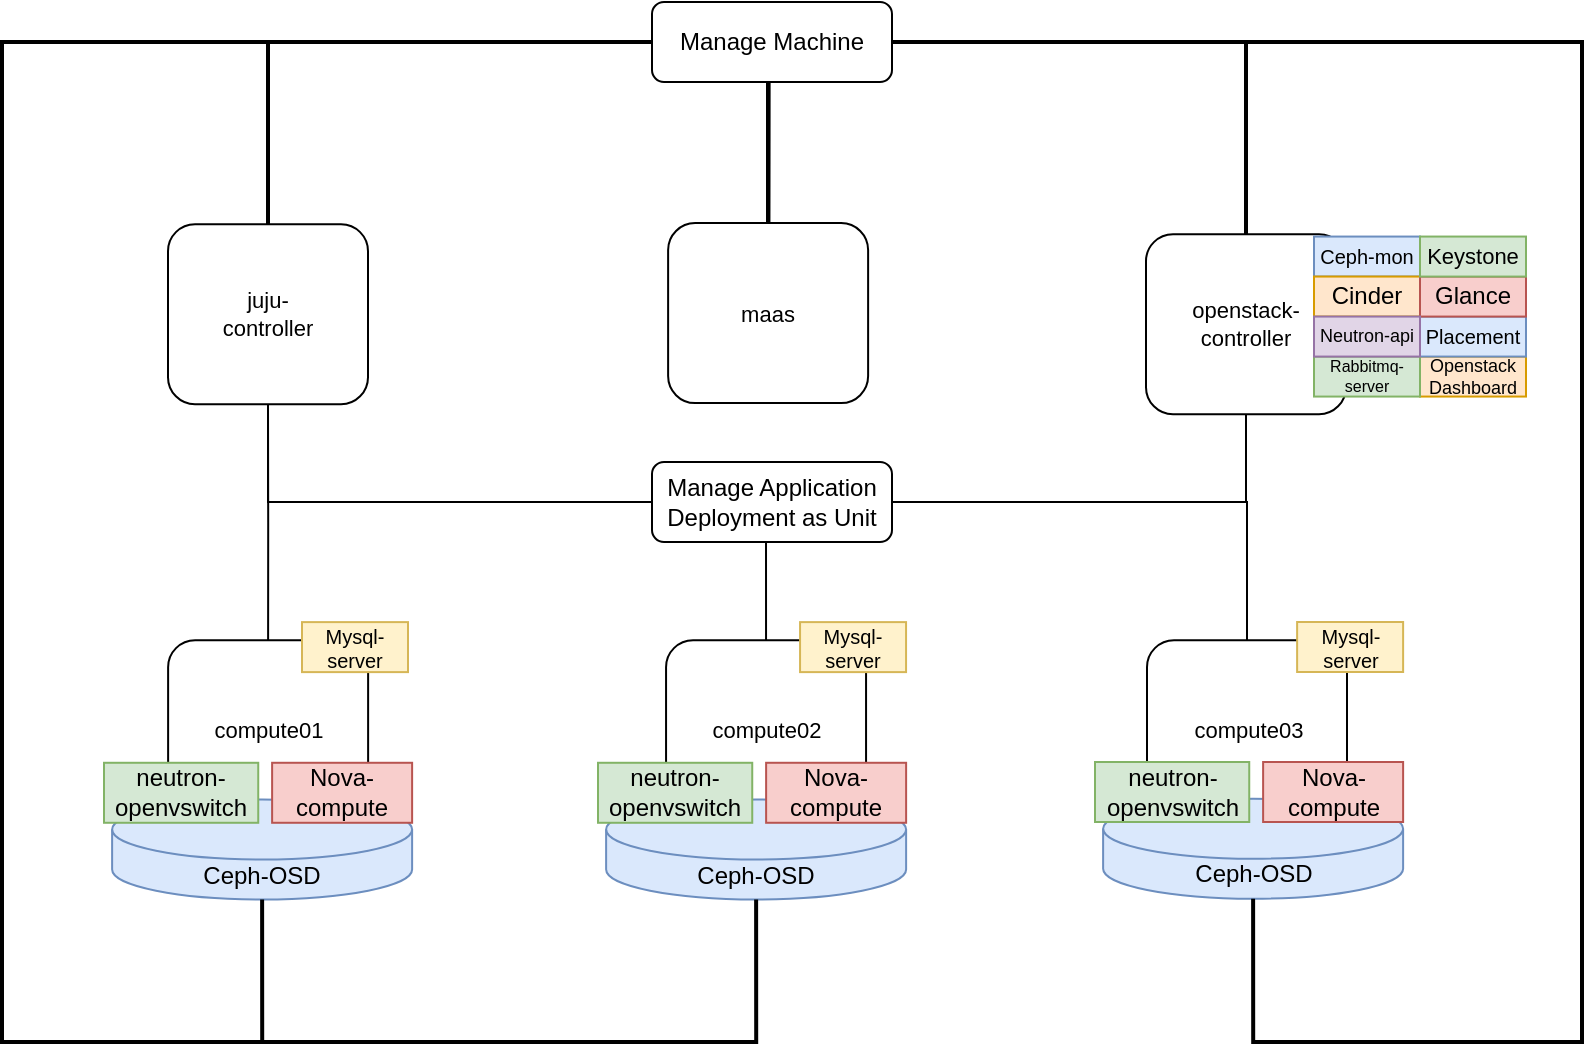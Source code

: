 <mxfile version="22.1.11" type="device">
  <diagram name="Page-1" id="FMDQO14FxJn03gpKzjB7">
    <mxGraphModel dx="928" dy="709" grid="1" gridSize="10" guides="1" tooltips="1" connect="1" arrows="1" fold="1" page="1" pageScale="1" pageWidth="850" pageHeight="1100" math="0" shadow="0">
      <root>
        <mxCell id="0" />
        <mxCell id="1" parent="0" />
        <mxCell id="PFCKEE9JF0YpAV6cYUuB-60" value="" style="group" vertex="1" connectable="0" parent="1">
          <mxGeometry x="106" y="302" width="117" height="109.12" as="geometry" />
        </mxCell>
        <mxCell id="PFCKEE9JF0YpAV6cYUuB-4" value="" style="rounded=1;whiteSpace=wrap;html=1;" vertex="1" parent="PFCKEE9JF0YpAV6cYUuB-60">
          <mxGeometry x="17" y="19.12" width="100" height="90" as="geometry" />
        </mxCell>
        <mxCell id="PFCKEE9JF0YpAV6cYUuB-5" value="" style="shape=image;verticalLabelPosition=bottom;labelBackgroundColor=default;verticalAlign=top;aspect=fixed;imageAspect=0;image=https://dashboard.snapcraft.io/site_media/appmedia/2018/11/image-juju-256.svg.png;" vertex="1" parent="PFCKEE9JF0YpAV6cYUuB-60">
          <mxGeometry width="55.12" height="55.12" as="geometry" />
        </mxCell>
        <mxCell id="PFCKEE9JF0YpAV6cYUuB-44" value="juju-controller" style="text;html=1;strokeColor=none;fillColor=none;align=center;verticalAlign=middle;whiteSpace=wrap;rounded=0;fontSize=11;fontFamily=Helvetica;fontColor=default;" vertex="1" parent="PFCKEE9JF0YpAV6cYUuB-60">
          <mxGeometry x="37" y="49.12" width="60" height="30" as="geometry" />
        </mxCell>
        <mxCell id="PFCKEE9JF0YpAV6cYUuB-61" value="" style="group" vertex="1" connectable="0" parent="1">
          <mxGeometry x="350" y="302" width="123.06" height="108.56" as="geometry" />
        </mxCell>
        <mxCell id="PFCKEE9JF0YpAV6cYUuB-2" value="" style="rounded=1;whiteSpace=wrap;html=1;" vertex="1" parent="PFCKEE9JF0YpAV6cYUuB-61">
          <mxGeometry x="23.06" y="18.56" width="100" height="90" as="geometry" />
        </mxCell>
        <mxCell id="PFCKEE9JF0YpAV6cYUuB-3" value="" style="shape=image;verticalLabelPosition=bottom;labelBackgroundColor=default;verticalAlign=top;aspect=fixed;imageAspect=0;image=https://images.g2crowd.com/uploads/product/image/social_landscape/social_landscape_7c9fcf92115827bb20fe036eb42d7daa/canonical-maas.png;clipPath=inset(4.43% 24.67% 3.8% 26%);" vertex="1" parent="PFCKEE9JF0YpAV6cYUuB-61">
          <mxGeometry width="61.24" height="60" as="geometry" />
        </mxCell>
        <mxCell id="PFCKEE9JF0YpAV6cYUuB-43" value="maas" style="text;html=1;strokeColor=none;fillColor=none;align=center;verticalAlign=middle;whiteSpace=wrap;rounded=0;fontSize=11;fontFamily=Helvetica;fontColor=default;" vertex="1" parent="PFCKEE9JF0YpAV6cYUuB-61">
          <mxGeometry x="43.06" y="48.56" width="60" height="30" as="geometry" />
        </mxCell>
        <mxCell id="PFCKEE9JF0YpAV6cYUuB-91" value="" style="group" vertex="1" connectable="0" parent="1">
          <mxGeometry x="586.5" y="510" width="166" height="148.39" as="geometry" />
        </mxCell>
        <mxCell id="PFCKEE9JF0YpAV6cYUuB-11" value="" style="group" vertex="1" connectable="0" parent="PFCKEE9JF0YpAV6cYUuB-91">
          <mxGeometry x="12" width="114" height="140.68" as="geometry" />
        </mxCell>
        <mxCell id="PFCKEE9JF0YpAV6cYUuB-12" value="" style="rounded=1;whiteSpace=wrap;html=1;" vertex="1" parent="PFCKEE9JF0YpAV6cYUuB-11">
          <mxGeometry x="14" y="19.12" width="100" height="90" as="geometry" />
        </mxCell>
        <mxCell id="PFCKEE9JF0YpAV6cYUuB-13" value="" style="shape=image;verticalLabelPosition=bottom;labelBackgroundColor=default;verticalAlign=top;aspect=fixed;imageAspect=0;image=https://dashboard.snapcraft.io/site_media/appmedia/2023/06/OpenStack-Logo-Mark_1.png;" vertex="1" parent="PFCKEE9JF0YpAV6cYUuB-11">
          <mxGeometry width="45.12" height="45.12" as="geometry" />
        </mxCell>
        <mxCell id="PFCKEE9JF0YpAV6cYUuB-16" value="compute03" style="text;html=1;align=center;verticalAlign=middle;resizable=0;points=[];autosize=1;strokeColor=none;fillColor=none;fontSize=11;fontFamily=Helvetica;fontColor=default;" vertex="1" parent="PFCKEE9JF0YpAV6cYUuB-11">
          <mxGeometry x="24" y="49.12" width="80" height="30" as="geometry" />
        </mxCell>
        <mxCell id="PFCKEE9JF0YpAV6cYUuB-71" value="" style="group" vertex="1" connectable="0" parent="PFCKEE9JF0YpAV6cYUuB-91">
          <mxGeometry y="80" width="154.06" height="68.39" as="geometry" />
        </mxCell>
        <mxCell id="PFCKEE9JF0YpAV6cYUuB-72" value="Ceph-OSD" style="shape=cylinder3;whiteSpace=wrap;html=1;boundedLbl=1;backgroundOutline=1;size=15;fillColor=#dae8fc;strokeColor=#6c8ebf;" vertex="1" parent="PFCKEE9JF0YpAV6cYUuB-71">
          <mxGeometry x="4.06" y="18.39" width="150" height="50" as="geometry" />
        </mxCell>
        <mxCell id="PFCKEE9JF0YpAV6cYUuB-73" value="neutron-openvswitch" style="rounded=0;whiteSpace=wrap;html=1;fillColor=#d5e8d4;strokeColor=#82b366;" vertex="1" parent="PFCKEE9JF0YpAV6cYUuB-71">
          <mxGeometry width="77.12" height="30" as="geometry" />
        </mxCell>
        <mxCell id="PFCKEE9JF0YpAV6cYUuB-74" value="Nova-compute" style="rounded=0;whiteSpace=wrap;html=1;fillColor=#f8cecc;strokeColor=#b85450;" vertex="1" parent="PFCKEE9JF0YpAV6cYUuB-71">
          <mxGeometry x="84.06" width="70" height="30" as="geometry" />
        </mxCell>
        <mxCell id="PFCKEE9JF0YpAV6cYUuB-81" value="Mysql-server" style="rounded=0;whiteSpace=wrap;html=1;fontSize=10;fillColor=#fff2cc;strokeColor=#d6b656;" vertex="1" parent="PFCKEE9JF0YpAV6cYUuB-91">
          <mxGeometry x="101.06" y="10" width="53" height="25" as="geometry" />
        </mxCell>
        <mxCell id="PFCKEE9JF0YpAV6cYUuB-92" value="" style="group" vertex="1" connectable="0" parent="1">
          <mxGeometry x="338" y="510" width="174.03" height="148.78" as="geometry" />
        </mxCell>
        <mxCell id="PFCKEE9JF0YpAV6cYUuB-17" value="" style="group" vertex="1" connectable="0" parent="PFCKEE9JF0YpAV6cYUuB-92">
          <mxGeometry x="20.03" width="134" height="130.68" as="geometry" />
        </mxCell>
        <mxCell id="PFCKEE9JF0YpAV6cYUuB-18" value="" style="rounded=1;whiteSpace=wrap;html=1;" vertex="1" parent="PFCKEE9JF0YpAV6cYUuB-17">
          <mxGeometry x="14" y="19.12" width="100" height="90" as="geometry" />
        </mxCell>
        <mxCell id="PFCKEE9JF0YpAV6cYUuB-19" value="" style="shape=image;verticalLabelPosition=bottom;labelBackgroundColor=default;verticalAlign=top;aspect=fixed;imageAspect=0;image=https://dashboard.snapcraft.io/site_media/appmedia/2023/06/OpenStack-Logo-Mark_1.png;" vertex="1" parent="PFCKEE9JF0YpAV6cYUuB-17">
          <mxGeometry width="45.12" height="45.12" as="geometry" />
        </mxCell>
        <mxCell id="PFCKEE9JF0YpAV6cYUuB-21" value="compute02" style="text;html=1;align=center;verticalAlign=middle;resizable=0;points=[];autosize=1;strokeColor=none;fillColor=none;fontSize=11;fontFamily=Helvetica;fontColor=default;" vertex="1" parent="PFCKEE9JF0YpAV6cYUuB-17">
          <mxGeometry x="24" y="49.12" width="80" height="30" as="geometry" />
        </mxCell>
        <mxCell id="PFCKEE9JF0YpAV6cYUuB-88" value="Mysql-server" style="rounded=0;whiteSpace=wrap;html=1;fontSize=10;fillColor=#fff2cc;strokeColor=#d6b656;" vertex="1" parent="PFCKEE9JF0YpAV6cYUuB-17">
          <mxGeometry x="81" y="10.06" width="53" height="25" as="geometry" />
        </mxCell>
        <mxCell id="PFCKEE9JF0YpAV6cYUuB-67" value="" style="group" vertex="1" connectable="0" parent="PFCKEE9JF0YpAV6cYUuB-92">
          <mxGeometry y="80.39" width="154.06" height="68.39" as="geometry" />
        </mxCell>
        <mxCell id="PFCKEE9JF0YpAV6cYUuB-68" value="Ceph-OSD" style="shape=cylinder3;whiteSpace=wrap;html=1;boundedLbl=1;backgroundOutline=1;size=15;fillColor=#dae8fc;strokeColor=#6c8ebf;" vertex="1" parent="PFCKEE9JF0YpAV6cYUuB-67">
          <mxGeometry x="4.06" y="18.39" width="150" height="50" as="geometry" />
        </mxCell>
        <mxCell id="PFCKEE9JF0YpAV6cYUuB-69" value="neutron-openvswitch" style="rounded=0;whiteSpace=wrap;html=1;fillColor=#d5e8d4;strokeColor=#82b366;" vertex="1" parent="PFCKEE9JF0YpAV6cYUuB-67">
          <mxGeometry width="77.12" height="30" as="geometry" />
        </mxCell>
        <mxCell id="PFCKEE9JF0YpAV6cYUuB-70" value="Nova-compute" style="rounded=0;whiteSpace=wrap;html=1;fillColor=#f8cecc;strokeColor=#b85450;" vertex="1" parent="PFCKEE9JF0YpAV6cYUuB-67">
          <mxGeometry x="84.06" width="70" height="30" as="geometry" />
        </mxCell>
        <mxCell id="PFCKEE9JF0YpAV6cYUuB-93" value="" style="group" vertex="1" connectable="0" parent="1">
          <mxGeometry x="109.06" y="510" width="147.94" height="148.78" as="geometry" />
        </mxCell>
        <mxCell id="PFCKEE9JF0YpAV6cYUuB-22" value="" style="group" vertex="1" connectable="0" parent="PFCKEE9JF0YpAV6cYUuB-93">
          <mxGeometry width="123.94" height="109.12" as="geometry" />
        </mxCell>
        <mxCell id="PFCKEE9JF0YpAV6cYUuB-23" value="" style="rounded=1;whiteSpace=wrap;html=1;" vertex="1" parent="PFCKEE9JF0YpAV6cYUuB-22">
          <mxGeometry x="14" y="19.12" width="100" height="90" as="geometry" />
        </mxCell>
        <mxCell id="PFCKEE9JF0YpAV6cYUuB-24" value="" style="shape=image;verticalLabelPosition=bottom;labelBackgroundColor=default;verticalAlign=top;aspect=fixed;imageAspect=0;image=https://dashboard.snapcraft.io/site_media/appmedia/2023/06/OpenStack-Logo-Mark_1.png;" vertex="1" parent="PFCKEE9JF0YpAV6cYUuB-22">
          <mxGeometry width="45.12" height="45.12" as="geometry" />
        </mxCell>
        <mxCell id="PFCKEE9JF0YpAV6cYUuB-26" value="compute01" style="text;html=1;align=center;verticalAlign=middle;resizable=0;points=[];autosize=1;strokeColor=none;fillColor=none;fontSize=11;fontFamily=Helvetica;fontColor=default;" vertex="1" parent="PFCKEE9JF0YpAV6cYUuB-22">
          <mxGeometry x="24" y="49.12" width="80" height="30" as="geometry" />
        </mxCell>
        <mxCell id="PFCKEE9JF0YpAV6cYUuB-89" value="Mysql-server" style="rounded=0;whiteSpace=wrap;html=1;fontSize=10;fillColor=#fff2cc;strokeColor=#d6b656;" vertex="1" parent="PFCKEE9JF0YpAV6cYUuB-22">
          <mxGeometry x="80.94" y="10.06" width="53" height="25" as="geometry" />
        </mxCell>
        <mxCell id="PFCKEE9JF0YpAV6cYUuB-56" value="" style="group" vertex="1" connectable="0" parent="PFCKEE9JF0YpAV6cYUuB-93">
          <mxGeometry x="37.94" y="50" width="110" height="98.78" as="geometry" />
        </mxCell>
        <mxCell id="PFCKEE9JF0YpAV6cYUuB-66" value="" style="group" vertex="1" connectable="0" parent="PFCKEE9JF0YpAV6cYUuB-56">
          <mxGeometry x="-56" y="30.39" width="154.06" height="68.39" as="geometry" />
        </mxCell>
        <mxCell id="PFCKEE9JF0YpAV6cYUuB-57" value="Ceph-OSD" style="shape=cylinder3;whiteSpace=wrap;html=1;boundedLbl=1;backgroundOutline=1;size=15;fillColor=#dae8fc;strokeColor=#6c8ebf;" vertex="1" parent="PFCKEE9JF0YpAV6cYUuB-66">
          <mxGeometry x="4.06" y="18.39" width="150" height="50" as="geometry" />
        </mxCell>
        <mxCell id="PFCKEE9JF0YpAV6cYUuB-62" value="neutron-openvswitch" style="rounded=0;whiteSpace=wrap;html=1;fillColor=#d5e8d4;strokeColor=#82b366;" vertex="1" parent="PFCKEE9JF0YpAV6cYUuB-66">
          <mxGeometry width="77.12" height="30" as="geometry" />
        </mxCell>
        <mxCell id="PFCKEE9JF0YpAV6cYUuB-58" value="Nova-compute" style="rounded=0;whiteSpace=wrap;html=1;fillColor=#f8cecc;strokeColor=#b85450;" vertex="1" parent="PFCKEE9JF0YpAV6cYUuB-66">
          <mxGeometry x="84.06" width="70" height="30" as="geometry" />
        </mxCell>
        <mxCell id="PFCKEE9JF0YpAV6cYUuB-97" value="" style="group" vertex="1" connectable="0" parent="1">
          <mxGeometry x="598" y="307" width="204" height="120.56" as="geometry" />
        </mxCell>
        <mxCell id="PFCKEE9JF0YpAV6cYUuB-6" value="" style="group;rounded=1;" vertex="1" connectable="0" parent="PFCKEE9JF0YpAV6cYUuB-97">
          <mxGeometry width="114" height="120.56" as="geometry" />
        </mxCell>
        <mxCell id="PFCKEE9JF0YpAV6cYUuB-7" value="" style="rounded=1;whiteSpace=wrap;html=1;" vertex="1" parent="PFCKEE9JF0YpAV6cYUuB-6">
          <mxGeometry x="14" y="19.12" width="100" height="90" as="geometry" />
        </mxCell>
        <mxCell id="PFCKEE9JF0YpAV6cYUuB-8" value="" style="shape=image;verticalLabelPosition=bottom;labelBackgroundColor=default;verticalAlign=top;aspect=fixed;imageAspect=0;image=https://dashboard.snapcraft.io/site_media/appmedia/2023/06/OpenStack-Logo-Mark_1.png;" vertex="1" parent="PFCKEE9JF0YpAV6cYUuB-6">
          <mxGeometry width="45.12" height="45.12" as="geometry" />
        </mxCell>
        <mxCell id="PFCKEE9JF0YpAV6cYUuB-10" value="openstack-controller" style="text;html=1;strokeColor=none;fillColor=none;align=center;verticalAlign=middle;whiteSpace=wrap;rounded=0;fontSize=11;fontFamily=Helvetica;fontColor=default;" vertex="1" parent="PFCKEE9JF0YpAV6cYUuB-6">
          <mxGeometry x="34" y="49.12" width="60" height="30" as="geometry" />
        </mxCell>
        <mxCell id="PFCKEE9JF0YpAV6cYUuB-94" value="" style="group" vertex="1" connectable="0" parent="PFCKEE9JF0YpAV6cYUuB-97">
          <mxGeometry x="98" y="20.28" width="106" height="80" as="geometry" />
        </mxCell>
        <mxCell id="PFCKEE9JF0YpAV6cYUuB-77" value="&lt;font style=&quot;font-size: 10px;&quot;&gt;Ceph-mon&lt;/font&gt;" style="rounded=0;whiteSpace=wrap;html=1;fillColor=#dae8fc;strokeColor=#6c8ebf;" vertex="1" parent="PFCKEE9JF0YpAV6cYUuB-94">
          <mxGeometry width="53" height="20" as="geometry" />
        </mxCell>
        <mxCell id="PFCKEE9JF0YpAV6cYUuB-78" value="Openstack Dashboard" style="rounded=0;whiteSpace=wrap;html=1;fontSize=9;fillColor=#ffe6cc;strokeColor=#d79b00;" vertex="1" parent="PFCKEE9JF0YpAV6cYUuB-94">
          <mxGeometry x="53" y="60" width="53" height="20" as="geometry" />
        </mxCell>
        <mxCell id="PFCKEE9JF0YpAV6cYUuB-79" value="Placement" style="rounded=0;whiteSpace=wrap;html=1;fontSize=10;fillColor=#dae8fc;strokeColor=#6c8ebf;" vertex="1" parent="PFCKEE9JF0YpAV6cYUuB-94">
          <mxGeometry x="53" y="40" width="53" height="20" as="geometry" />
        </mxCell>
        <mxCell id="PFCKEE9JF0YpAV6cYUuB-80" value="Rabbitmq-server" style="rounded=0;whiteSpace=wrap;html=1;fontSize=8;fillColor=#d5e8d4;strokeColor=#82b366;" vertex="1" parent="PFCKEE9JF0YpAV6cYUuB-94">
          <mxGeometry y="60" width="53" height="20" as="geometry" />
        </mxCell>
        <mxCell id="PFCKEE9JF0YpAV6cYUuB-82" value="Cinder" style="rounded=0;whiteSpace=wrap;html=1;fillColor=#ffe6cc;strokeColor=#d79b00;" vertex="1" parent="PFCKEE9JF0YpAV6cYUuB-94">
          <mxGeometry y="20" width="53" height="20" as="geometry" />
        </mxCell>
        <mxCell id="PFCKEE9JF0YpAV6cYUuB-83" value="Glance" style="rounded=0;whiteSpace=wrap;html=1;fillColor=#f8cecc;strokeColor=#b85450;" vertex="1" parent="PFCKEE9JF0YpAV6cYUuB-94">
          <mxGeometry x="53" y="20" width="53" height="20" as="geometry" />
        </mxCell>
        <mxCell id="PFCKEE9JF0YpAV6cYUuB-84" value="&lt;font style=&quot;font-size: 11px;&quot;&gt;Keystone&lt;/font&gt;" style="rounded=0;whiteSpace=wrap;html=1;fillColor=#d5e8d4;strokeColor=#82b366;" vertex="1" parent="PFCKEE9JF0YpAV6cYUuB-94">
          <mxGeometry x="53" width="53" height="20" as="geometry" />
        </mxCell>
        <mxCell id="PFCKEE9JF0YpAV6cYUuB-85" value="Neutron-api" style="rounded=0;whiteSpace=wrap;html=1;fontSize=9;fillColor=#e1d5e7;strokeColor=#9673a6;" vertex="1" parent="PFCKEE9JF0YpAV6cYUuB-94">
          <mxGeometry y="40" width="53" height="20" as="geometry" />
        </mxCell>
        <mxCell id="PFCKEE9JF0YpAV6cYUuB-116" value="" style="endArrow=none;html=1;rounded=0;edgeStyle=orthogonalEdgeStyle;entryX=0.5;entryY=0;entryDx=0;entryDy=0;exitX=0.5;exitY=1;exitDx=0;exitDy=0;exitPerimeter=0;strokeWidth=2;" edge="1" parent="1" source="PFCKEE9JF0YpAV6cYUuB-68" target="PFCKEE9JF0YpAV6cYUuB-2">
          <mxGeometry width="50" height="50" relative="1" as="geometry">
            <mxPoint x="400" y="470" as="sourcePoint" />
            <mxPoint x="450" y="420" as="targetPoint" />
            <Array as="points">
              <mxPoint x="417" y="730" />
              <mxPoint x="40" y="730" />
              <mxPoint x="40" y="230" />
              <mxPoint x="423" y="230" />
            </Array>
          </mxGeometry>
        </mxCell>
        <mxCell id="PFCKEE9JF0YpAV6cYUuB-119" value="" style="endArrow=none;html=1;rounded=0;edgeStyle=orthogonalEdgeStyle;entryX=0.5;entryY=1;entryDx=0;entryDy=0;exitX=0.5;exitY=0;exitDx=0;exitDy=0;" edge="1" parent="1" source="PFCKEE9JF0YpAV6cYUuB-23" target="PFCKEE9JF0YpAV6cYUuB-4">
          <mxGeometry width="50" height="50" relative="1" as="geometry">
            <mxPoint x="320" y="510" as="sourcePoint" />
            <mxPoint x="370" y="460" as="targetPoint" />
          </mxGeometry>
        </mxCell>
        <mxCell id="PFCKEE9JF0YpAV6cYUuB-120" value="" style="endArrow=none;html=1;rounded=0;edgeStyle=orthogonalEdgeStyle;entryX=0.5;entryY=1;entryDx=0;entryDy=0;exitX=0.5;exitY=0;exitDx=0;exitDy=0;" edge="1" parent="1" source="PFCKEE9JF0YpAV6cYUuB-18" target="PFCKEE9JF0YpAV6cYUuB-4">
          <mxGeometry width="50" height="50" relative="1" as="geometry">
            <mxPoint x="310" y="510" as="sourcePoint" />
            <mxPoint x="360" y="460" as="targetPoint" />
            <Array as="points">
              <mxPoint x="422" y="460" />
              <mxPoint x="173" y="460" />
            </Array>
          </mxGeometry>
        </mxCell>
        <mxCell id="PFCKEE9JF0YpAV6cYUuB-121" value="" style="endArrow=none;html=1;rounded=0;edgeStyle=orthogonalEdgeStyle;entryX=0.5;entryY=1;entryDx=0;entryDy=0;exitX=0.5;exitY=0;exitDx=0;exitDy=0;" edge="1" parent="1" source="PFCKEE9JF0YpAV6cYUuB-12" target="PFCKEE9JF0YpAV6cYUuB-4">
          <mxGeometry width="50" height="50" relative="1" as="geometry">
            <mxPoint x="650" y="490" as="sourcePoint" />
            <mxPoint x="410" y="450" as="targetPoint" />
            <Array as="points">
              <mxPoint x="663" y="460" />
              <mxPoint x="173" y="460" />
            </Array>
          </mxGeometry>
        </mxCell>
        <mxCell id="PFCKEE9JF0YpAV6cYUuB-122" value="" style="endArrow=none;html=1;rounded=0;edgeStyle=orthogonalEdgeStyle;entryX=0.5;entryY=1;entryDx=0;entryDy=0;exitX=0.5;exitY=1;exitDx=0;exitDy=0;" edge="1" parent="1" source="PFCKEE9JF0YpAV6cYUuB-7" target="PFCKEE9JF0YpAV6cYUuB-4">
          <mxGeometry width="50" height="50" relative="1" as="geometry">
            <mxPoint x="570" y="460" as="sourcePoint" />
            <mxPoint x="380" y="440" as="targetPoint" />
            <Array as="points">
              <mxPoint x="662" y="460" />
              <mxPoint x="173" y="460" />
            </Array>
          </mxGeometry>
        </mxCell>
        <mxCell id="PFCKEE9JF0YpAV6cYUuB-106" value="Manage Application Deployment as Unit" style="rounded=1;whiteSpace=wrap;html=1;" vertex="1" parent="1">
          <mxGeometry x="365" y="440" width="120" height="40" as="geometry" />
        </mxCell>
        <mxCell id="PFCKEE9JF0YpAV6cYUuB-124" value="" style="endArrow=none;html=1;rounded=0;edgeStyle=orthogonalEdgeStyle;entryX=0.5;entryY=0;entryDx=0;entryDy=0;exitX=0.5;exitY=0;exitDx=0;exitDy=0;strokeWidth=2;" edge="1" parent="1" source="PFCKEE9JF0YpAV6cYUuB-4" target="PFCKEE9JF0YpAV6cYUuB-2">
          <mxGeometry width="50" height="50" relative="1" as="geometry">
            <mxPoint x="400" y="480" as="sourcePoint" />
            <mxPoint x="450" y="430" as="targetPoint" />
            <Array as="points">
              <mxPoint x="173" y="230" />
              <mxPoint x="423" y="230" />
            </Array>
          </mxGeometry>
        </mxCell>
        <mxCell id="PFCKEE9JF0YpAV6cYUuB-125" value="" style="endArrow=none;html=1;rounded=0;edgeStyle=orthogonalEdgeStyle;entryX=0.5;entryY=0;entryDx=0;entryDy=0;exitX=0.5;exitY=1;exitDx=0;exitDy=0;exitPerimeter=0;strokeWidth=2;" edge="1" parent="1" source="PFCKEE9JF0YpAV6cYUuB-57" target="PFCKEE9JF0YpAV6cYUuB-2">
          <mxGeometry width="50" height="50" relative="1" as="geometry">
            <mxPoint x="400" y="480" as="sourcePoint" />
            <mxPoint x="450" y="430" as="targetPoint" />
            <Array as="points">
              <mxPoint x="170" y="730" />
              <mxPoint x="40" y="730" />
              <mxPoint x="40" y="230" />
              <mxPoint x="423" y="230" />
            </Array>
          </mxGeometry>
        </mxCell>
        <mxCell id="PFCKEE9JF0YpAV6cYUuB-126" value="" style="endArrow=none;html=1;rounded=0;edgeStyle=orthogonalEdgeStyle;entryX=0.5;entryY=0;entryDx=0;entryDy=0;exitX=0.5;exitY=1;exitDx=0;exitDy=0;exitPerimeter=0;strokeWidth=2;" edge="1" parent="1" source="PFCKEE9JF0YpAV6cYUuB-72" target="PFCKEE9JF0YpAV6cYUuB-2">
          <mxGeometry width="50" height="50" relative="1" as="geometry">
            <mxPoint x="400" y="480" as="sourcePoint" />
            <mxPoint x="450" y="430" as="targetPoint" />
            <Array as="points">
              <mxPoint x="666" y="730" />
              <mxPoint x="830" y="730" />
              <mxPoint x="830" y="230" />
              <mxPoint x="423" y="230" />
            </Array>
          </mxGeometry>
        </mxCell>
        <mxCell id="PFCKEE9JF0YpAV6cYUuB-127" value="" style="endArrow=none;html=1;rounded=0;edgeStyle=orthogonalEdgeStyle;entryX=0.5;entryY=0;entryDx=0;entryDy=0;exitX=0.5;exitY=0;exitDx=0;exitDy=0;strokeWidth=2;" edge="1" parent="1" source="PFCKEE9JF0YpAV6cYUuB-2" target="PFCKEE9JF0YpAV6cYUuB-7">
          <mxGeometry width="50" height="50" relative="1" as="geometry">
            <mxPoint x="400" y="480" as="sourcePoint" />
            <mxPoint x="450" y="430" as="targetPoint" />
            <Array as="points">
              <mxPoint x="423" y="230" />
              <mxPoint x="662" y="230" />
            </Array>
          </mxGeometry>
        </mxCell>
        <mxCell id="PFCKEE9JF0YpAV6cYUuB-128" value="Manage Machine" style="rounded=1;whiteSpace=wrap;html=1;" vertex="1" parent="1">
          <mxGeometry x="365" y="210" width="120" height="40" as="geometry" />
        </mxCell>
      </root>
    </mxGraphModel>
  </diagram>
</mxfile>
